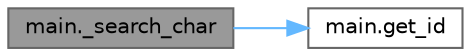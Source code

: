 digraph "main._search_char"
{
 // LATEX_PDF_SIZE
  bgcolor="transparent";
  edge [fontname=Helvetica,fontsize=10,labelfontname=Helvetica,labelfontsize=10];
  node [fontname=Helvetica,fontsize=10,shape=box,height=0.2,width=0.4];
  rankdir="LR";
  Node1 [label="main._search_char",height=0.2,width=0.4,color="gray40", fillcolor="grey60", style="filled", fontcolor="black",tooltip=" "];
  Node1 -> Node2 [color="steelblue1",style="solid"];
  Node2 [label="main.get_id",height=0.2,width=0.4,color="grey40", fillcolor="white", style="filled",URL="$d2/dc1/namespacemain.html#a1e678147cc6f539ad7102e8881661fb5",tooltip=" "];
}
